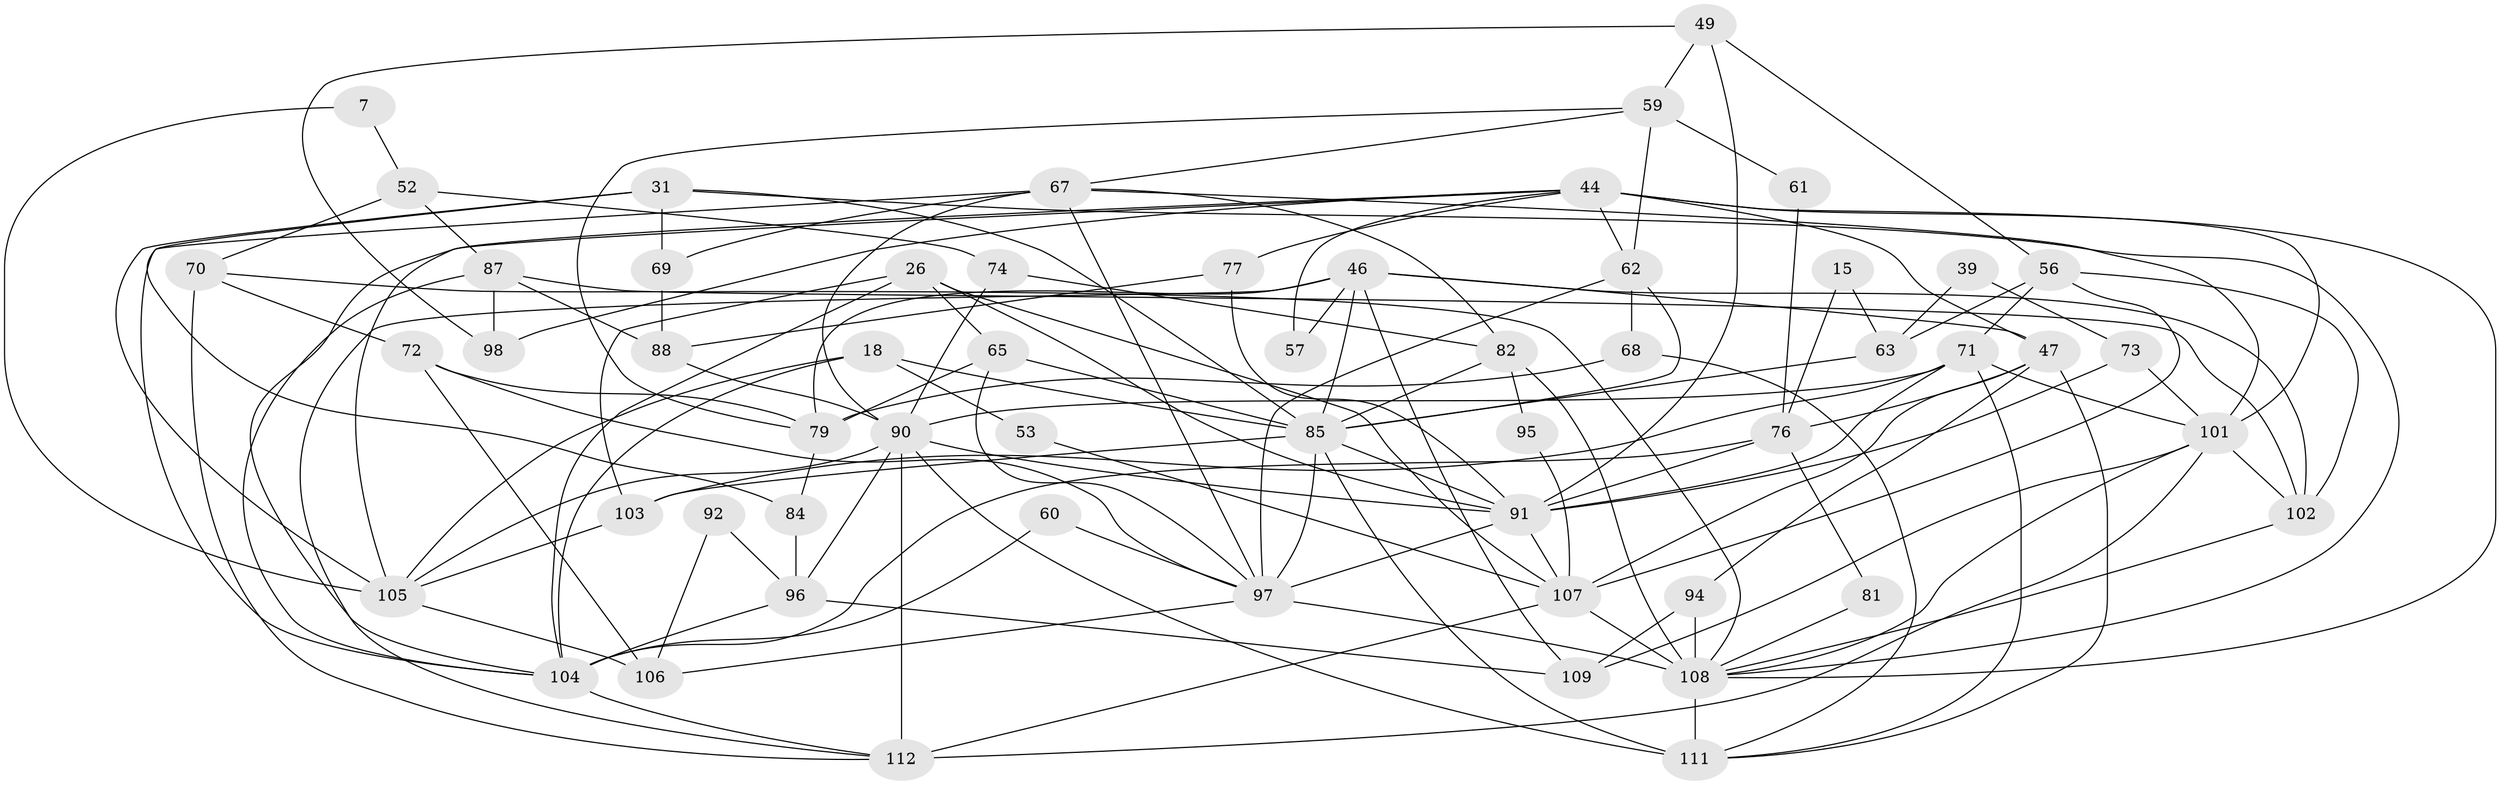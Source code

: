 // original degree distribution, {4: 0.2767857142857143, 3: 0.25, 2: 0.13392857142857142, 5: 0.22321428571428573, 7: 0.044642857142857144, 6: 0.0625, 8: 0.008928571428571428}
// Generated by graph-tools (version 1.1) at 2025/51/03/09/25 04:51:40]
// undirected, 56 vertices, 137 edges
graph export_dot {
graph [start="1"]
  node [color=gray90,style=filled];
  7;
  15;
  18;
  26 [super="+24"];
  31 [super="+14"];
  39;
  44 [super="+17+28"];
  46 [super="+37+35"];
  47;
  49;
  52;
  53;
  56;
  57;
  59 [super="+30"];
  60;
  61;
  62;
  63;
  65;
  67 [super="+32"];
  68 [super="+41"];
  69 [super="+48"];
  70;
  71 [super="+64+36"];
  72 [super="+33"];
  73;
  74;
  76 [super="+5"];
  77;
  79 [super="+58"];
  81;
  82;
  84 [super="+45"];
  85 [super="+6+8+43+80"];
  87;
  88;
  90 [super="+3+25+40"];
  91 [super="+10+23"];
  92;
  94 [super="+55"];
  95;
  96;
  97 [super="+34+83+75"];
  98 [super="+66"];
  101 [super="+86+27"];
  102 [super="+99"];
  103;
  104 [super="+100"];
  105 [super="+89"];
  106 [super="+1"];
  107 [super="+51"];
  108 [super="+38+78+93"];
  109;
  111 [super="+2+54+50"];
  112 [super="+11+110"];
  7 -- 105;
  7 -- 52;
  15 -- 63;
  15 -- 76;
  18 -- 53;
  18 -- 105;
  18 -- 104;
  18 -- 85;
  26 -- 91 [weight=2];
  26 -- 65;
  26 -- 103;
  26 -- 107;
  26 -- 104;
  31 -- 85;
  31 -- 105 [weight=2];
  31 -- 84 [weight=2];
  31 -- 108;
  31 -- 69;
  39 -- 63;
  39 -- 73;
  44 -- 104;
  44 -- 57;
  44 -- 101 [weight=3];
  44 -- 108;
  44 -- 62 [weight=2];
  44 -- 47;
  44 -- 98 [weight=2];
  44 -- 105;
  44 -- 77;
  46 -- 102 [weight=2];
  46 -- 57;
  46 -- 109;
  46 -- 112;
  46 -- 85 [weight=3];
  46 -- 47;
  46 -- 79;
  47 -- 76 [weight=2];
  47 -- 111;
  47 -- 107;
  47 -- 94;
  49 -- 91;
  49 -- 56;
  49 -- 98;
  49 -- 59;
  52 -- 74;
  52 -- 87;
  52 -- 70;
  53 -- 107;
  56 -- 102;
  56 -- 63;
  56 -- 71;
  56 -- 107;
  59 -- 79;
  59 -- 61;
  59 -- 62;
  59 -- 67;
  60 -- 97;
  60 -- 104;
  61 -- 76;
  62 -- 68 [weight=2];
  62 -- 85;
  62 -- 97;
  63 -- 85;
  65 -- 79;
  65 -- 85;
  65 -- 97;
  67 -- 69;
  67 -- 82;
  67 -- 104;
  67 -- 97 [weight=2];
  67 -- 101;
  67 -- 90;
  68 -- 79 [weight=2];
  68 -- 111;
  69 -- 88;
  70 -- 108;
  70 -- 72;
  70 -- 112;
  71 -- 90;
  71 -- 101 [weight=3];
  71 -- 103;
  71 -- 91;
  71 -- 111;
  72 -- 79 [weight=2];
  72 -- 106;
  72 -- 97;
  73 -- 91;
  73 -- 101;
  74 -- 82;
  74 -- 90;
  76 -- 91;
  76 -- 104 [weight=2];
  76 -- 81;
  77 -- 88;
  77 -- 91;
  79 -- 84;
  81 -- 108;
  82 -- 95;
  82 -- 108;
  82 -- 85;
  84 -- 96 [weight=2];
  85 -- 111;
  85 -- 103;
  85 -- 97;
  85 -- 91;
  87 -- 104;
  87 -- 102;
  87 -- 88;
  87 -- 98;
  88 -- 90 [weight=2];
  90 -- 96;
  90 -- 112 [weight=2];
  90 -- 105;
  90 -- 91;
  90 -- 111 [weight=3];
  91 -- 107;
  91 -- 97 [weight=2];
  92 -- 106;
  92 -- 96;
  94 -- 109;
  94 -- 108;
  95 -- 107;
  96 -- 109;
  96 -- 104;
  97 -- 108 [weight=2];
  97 -- 106;
  101 -- 102 [weight=2];
  101 -- 112;
  101 -- 109;
  101 -- 108;
  102 -- 108;
  103 -- 105;
  104 -- 112;
  105 -- 106 [weight=2];
  107 -- 108 [weight=2];
  107 -- 112;
  108 -- 111 [weight=4];
}
